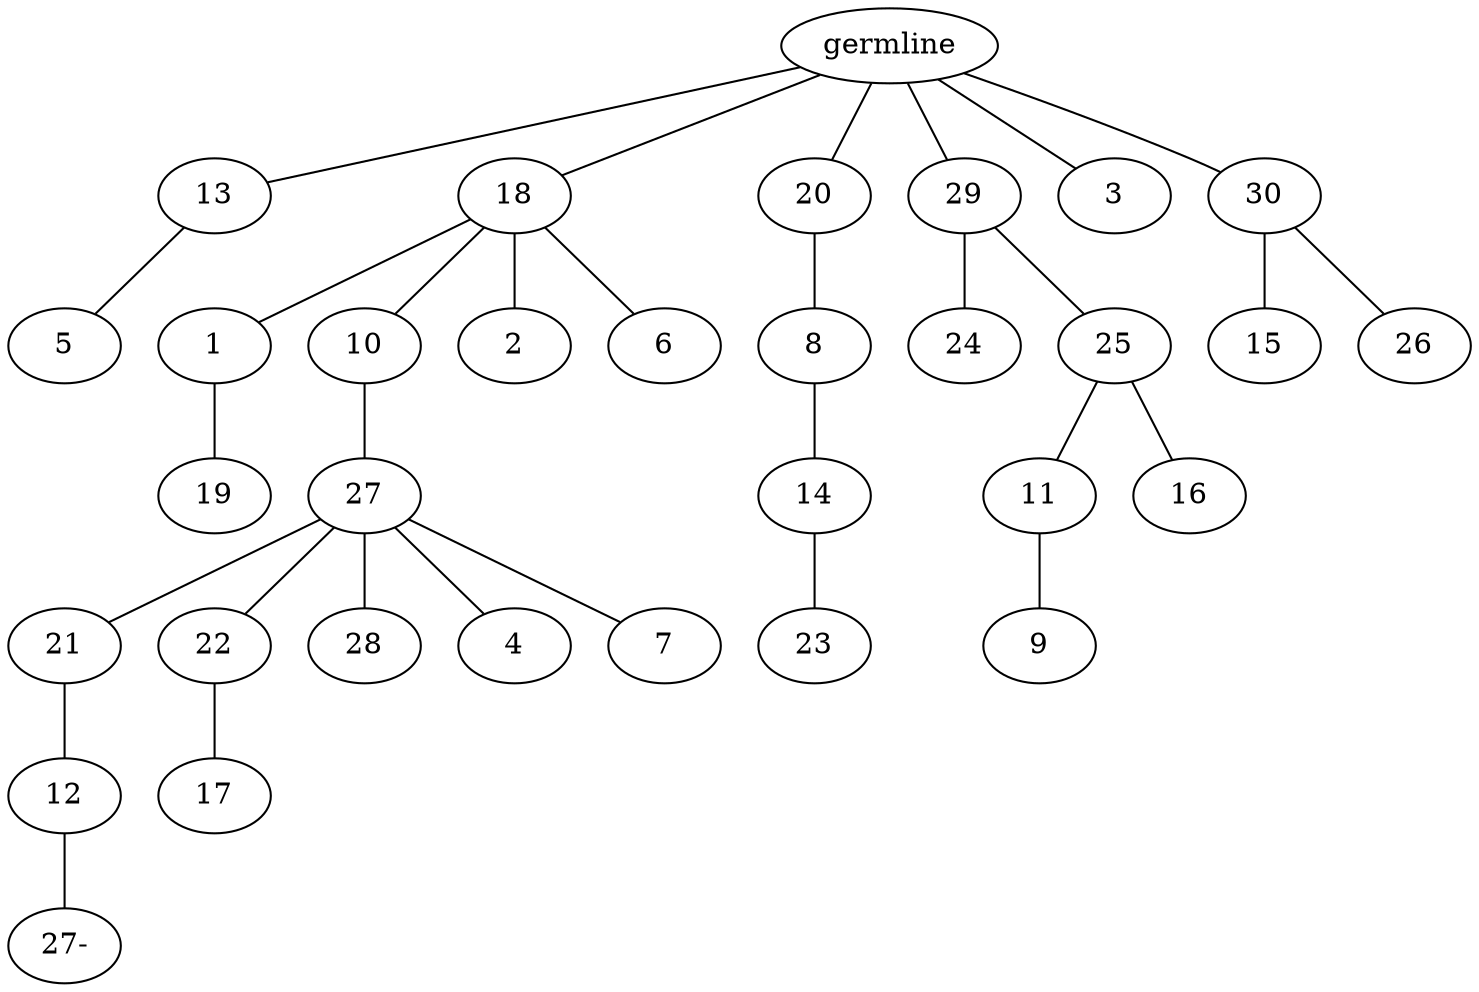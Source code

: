 graph tree {
    "139997572787264" [label="germline"];
    "139997572053264" [label="13"];
    "139997572161792" [label="5"];
    "139997572054368" [label="18"];
    "139997572162368" [label="1"];
    "139997572161744" [label="19"];
    "139997572162320" [label="10"];
    "139997572162512" [label="27"];
    "139997572162896" [label="21"];
    "139997572163664" [label="12"];
    "139997572054176" [label="27-"];
    "139997572163280" [label="22"];
    "139997572164480" [label="17"];
    "139997572162032" [label="28"];
    "139997572163904" [label="4"];
    "139997572164768" [label="7"];
    "139997572162656" [label="2"];
    "139997572163088" [label="6"];
    "139997572163232" [label="20"];
    "139997572163568" [label="8"];
    "139997572164672" [label="14"];
    "139997572164336" [label="23"];
    "139997572295168" [label="29"];
    "139997572805728" [label="24"];
    "139997572808512" [label="25"];
    "139997572805872" [label="11"];
    "139997572807408" [label="9"];
    "139997572807312" [label="16"];
    "139997572051584" [label="3"];
    "139997572320896" [label="30"];
    "139997572807552" [label="15"];
    "139997572805824" [label="26"];
    "139997572787264" -- "139997572053264";
    "139997572787264" -- "139997572054368";
    "139997572787264" -- "139997572163232";
    "139997572787264" -- "139997572295168";
    "139997572787264" -- "139997572051584";
    "139997572787264" -- "139997572320896";
    "139997572053264" -- "139997572161792";
    "139997572054368" -- "139997572162368";
    "139997572054368" -- "139997572162320";
    "139997572054368" -- "139997572162656";
    "139997572054368" -- "139997572163088";
    "139997572162368" -- "139997572161744";
    "139997572162320" -- "139997572162512";
    "139997572162512" -- "139997572162896";
    "139997572162512" -- "139997572163280";
    "139997572162512" -- "139997572162032";
    "139997572162512" -- "139997572163904";
    "139997572162512" -- "139997572164768";
    "139997572162896" -- "139997572163664";
    "139997572163664" -- "139997572054176";
    "139997572163280" -- "139997572164480";
    "139997572163232" -- "139997572163568";
    "139997572163568" -- "139997572164672";
    "139997572164672" -- "139997572164336";
    "139997572295168" -- "139997572805728";
    "139997572295168" -- "139997572808512";
    "139997572808512" -- "139997572805872";
    "139997572808512" -- "139997572807312";
    "139997572805872" -- "139997572807408";
    "139997572320896" -- "139997572807552";
    "139997572320896" -- "139997572805824";
}
